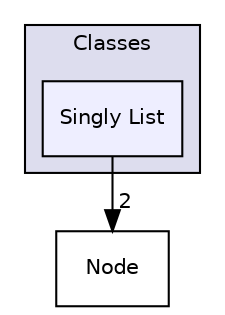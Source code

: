 digraph "/home/josea4718/Desktop/Datos II/Tarea Extraclase I/Tarea-Extraclase-1-Datos-II/Classes/Singly List" {
  compound=true
  node [ fontsize="10", fontname="Helvetica"];
  edge [ labelfontsize="10", labelfontname="Helvetica"];
  subgraph clusterdir_0c68614ac8d8401edbf4146ded722294 {
    graph [ bgcolor="#ddddee", pencolor="black", label="Classes" fontname="Helvetica", fontsize="10", URL="dir_0c68614ac8d8401edbf4146ded722294.html"]
  dir_5981dd46fc3885bf99d9ff7f4175b643 [shape=box, label="Singly List", style="filled", fillcolor="#eeeeff", pencolor="black", URL="dir_5981dd46fc3885bf99d9ff7f4175b643.html"];
  }
  dir_faaa96c821bb5fbec036762df51628dc [shape=box label="Node" URL="dir_faaa96c821bb5fbec036762df51628dc.html"];
  dir_5981dd46fc3885bf99d9ff7f4175b643->dir_faaa96c821bb5fbec036762df51628dc [headlabel="2", labeldistance=1.5 headhref="dir_000003_000002.html"];
}
